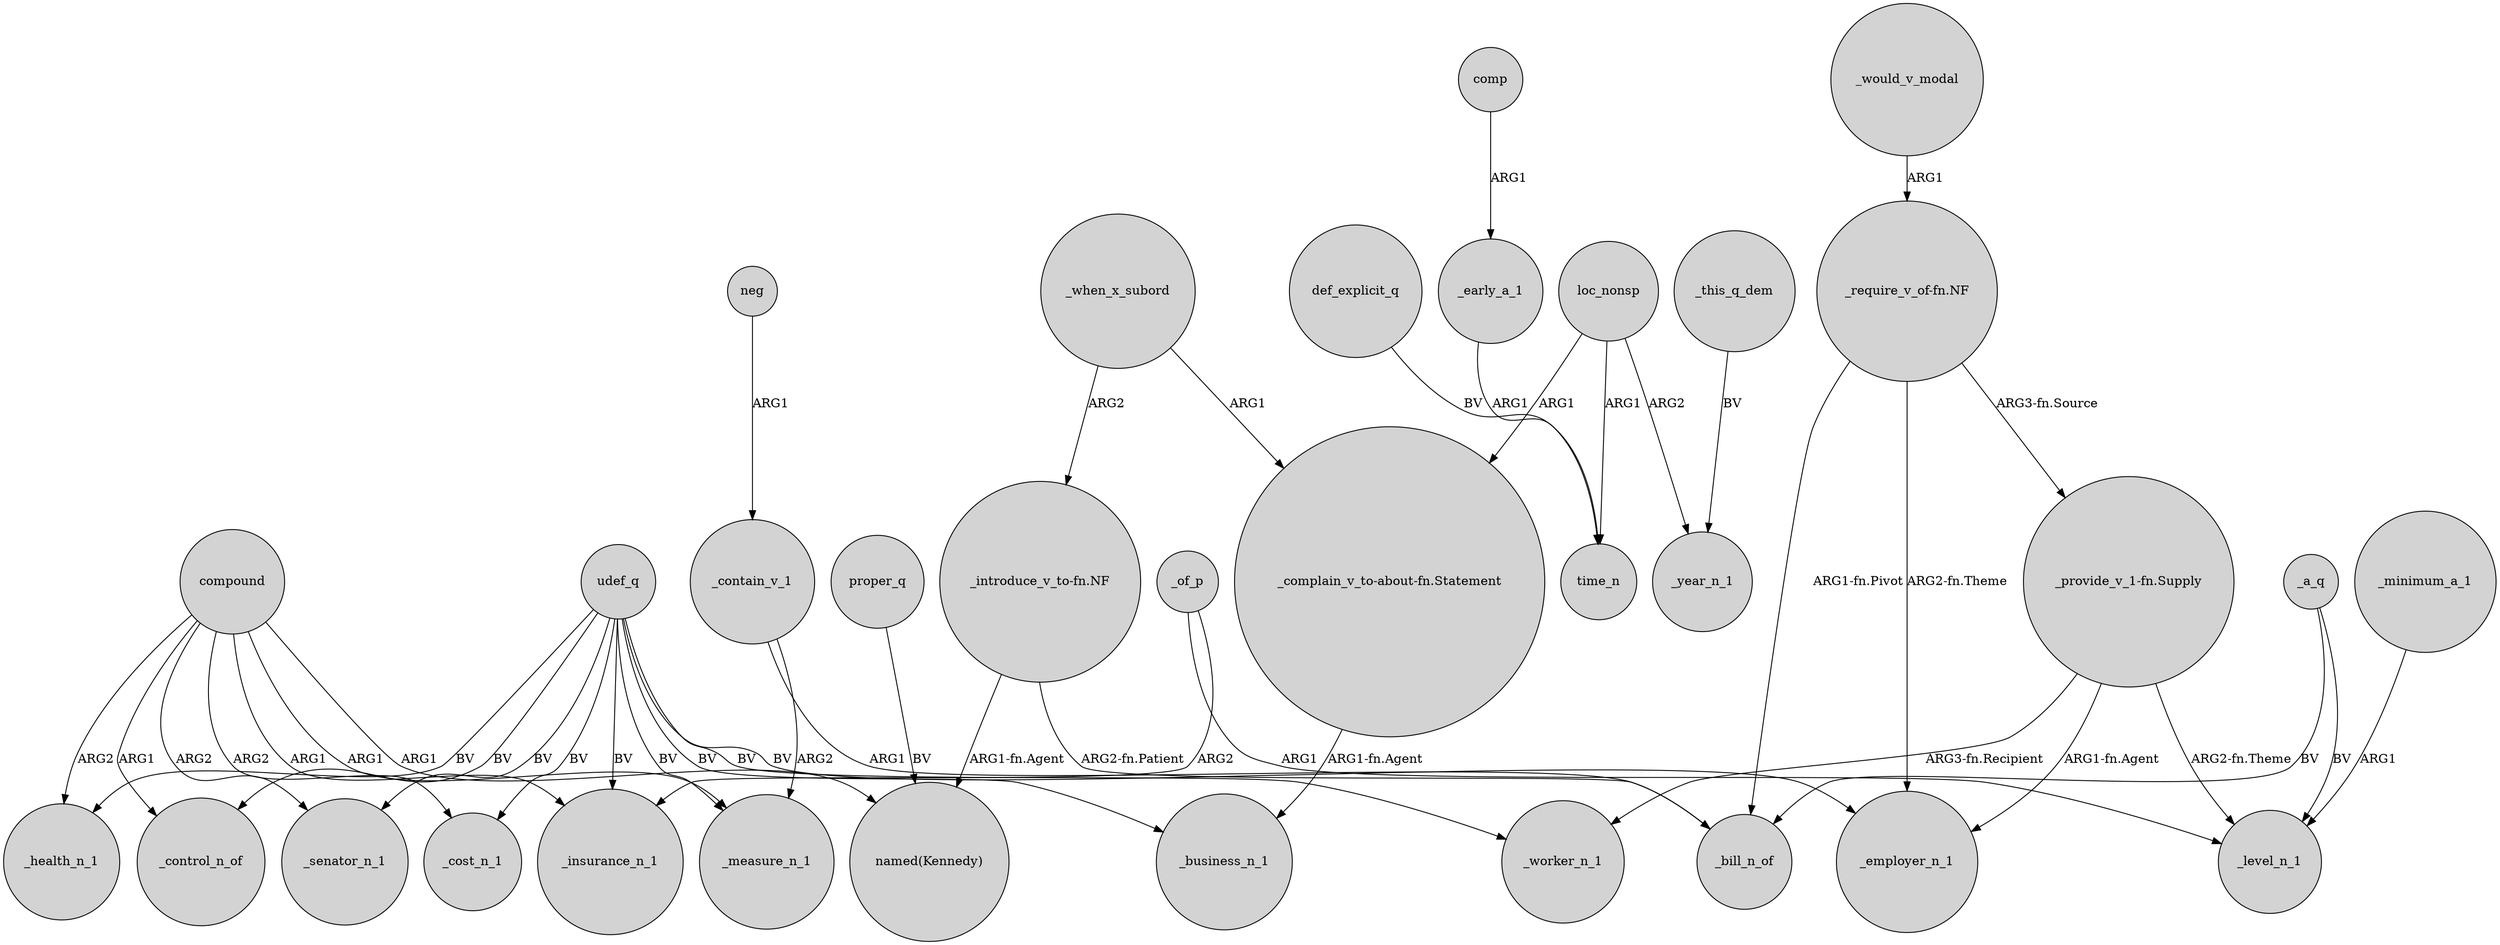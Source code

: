 digraph {
	node [shape=circle style=filled]
	"_require_v_of-fn.NF" -> _employer_n_1 [label="ARG2-fn.Theme"]
	compound -> _insurance_n_1 [label=ARG1]
	udef_q -> _senator_n_1 [label=BV]
	neg -> _contain_v_1 [label=ARG1]
	_a_q -> _bill_n_of [label=BV]
	def_explicit_q -> time_n [label=BV]
	"_introduce_v_to-fn.NF" -> _bill_n_of [label="ARG2-fn.Patient"]
	udef_q -> _control_n_of [label=BV]
	"_complain_v_to-about-fn.Statement" -> _business_n_1 [label="ARG1-fn.Agent"]
	udef_q -> _insurance_n_1 [label=BV]
	udef_q -> _worker_n_1 [label=BV]
	_contain_v_1 -> _measure_n_1 [label=ARG2]
	"_require_v_of-fn.NF" -> "_provide_v_1-fn.Supply" [label="ARG3-fn.Source"]
	"_provide_v_1-fn.Supply" -> _level_n_1 [label="ARG2-fn.Theme"]
	proper_q -> "named(Kennedy)" [label=BV]
	loc_nonsp -> time_n [label=ARG1]
	udef_q -> _cost_n_1 [label=BV]
	_a_q -> _level_n_1 [label=BV]
	compound -> _measure_n_1 [label=ARG1]
	_contain_v_1 -> _bill_n_of [label=ARG1]
	"_provide_v_1-fn.Supply" -> _employer_n_1 [label="ARG1-fn.Agent"]
	compound -> _health_n_1 [label=ARG2]
	compound -> _control_n_of [label=ARG1]
	"_introduce_v_to-fn.NF" -> "named(Kennedy)" [label="ARG1-fn.Agent"]
	udef_q -> _health_n_1 [label=BV]
	compound -> _senator_n_1 [label=ARG2]
	loc_nonsp -> _year_n_1 [label=ARG2]
	"_require_v_of-fn.NF" -> _bill_n_of [label="ARG1-fn.Pivot"]
	_of_p -> _level_n_1 [label=ARG1]
	udef_q -> _measure_n_1 [label=BV]
	compound -> "named(Kennedy)" [label=ARG1]
	loc_nonsp -> "_complain_v_to-about-fn.Statement" [label=ARG1]
	_early_a_1 -> time_n [label=ARG1]
	udef_q -> _business_n_1 [label=BV]
	compound -> _cost_n_1 [label=ARG2]
	udef_q -> _employer_n_1 [label=BV]
	_would_v_modal -> "_require_v_of-fn.NF" [label=ARG1]
	"_provide_v_1-fn.Supply" -> _worker_n_1 [label="ARG3-fn.Recipient"]
	_when_x_subord -> "_complain_v_to-about-fn.Statement" [label=ARG1]
	comp -> _early_a_1 [label=ARG1]
	_minimum_a_1 -> _level_n_1 [label=ARG1]
	_of_p -> _insurance_n_1 [label=ARG2]
	_when_x_subord -> "_introduce_v_to-fn.NF" [label=ARG2]
	_this_q_dem -> _year_n_1 [label=BV]
}
